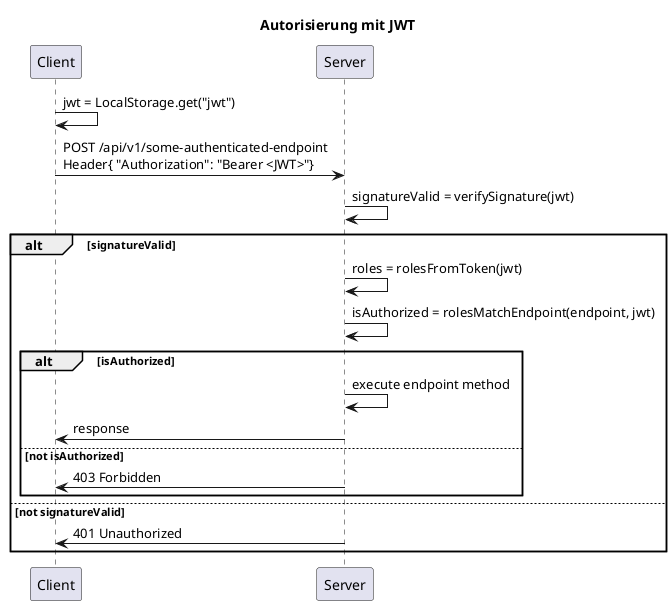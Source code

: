 @startuml authorization

title "Autorisierung mit JWT"

participant "Client" as client
participant "Server" as server

client -> client: jwt = LocalStorage.get("jwt")
client -> server: POST /api/v1/some-authenticated-endpoint\nHeader{ "Authorization": "Bearer <JWT>"}
server -> server: signatureValid = verifySignature(jwt)

alt signatureValid

server -> server: roles = rolesFromToken(jwt)
server -> server: isAuthorized = rolesMatchEndpoint(endpoint, jwt)

    alt isAuthorized
        server -> server: execute endpoint method
        server -> client: response
    else not isAuthorized
        server -> client: 403 Forbidden
    end
else not signatureValid
server -> client: 401 Unauthorized
end

@enduml

